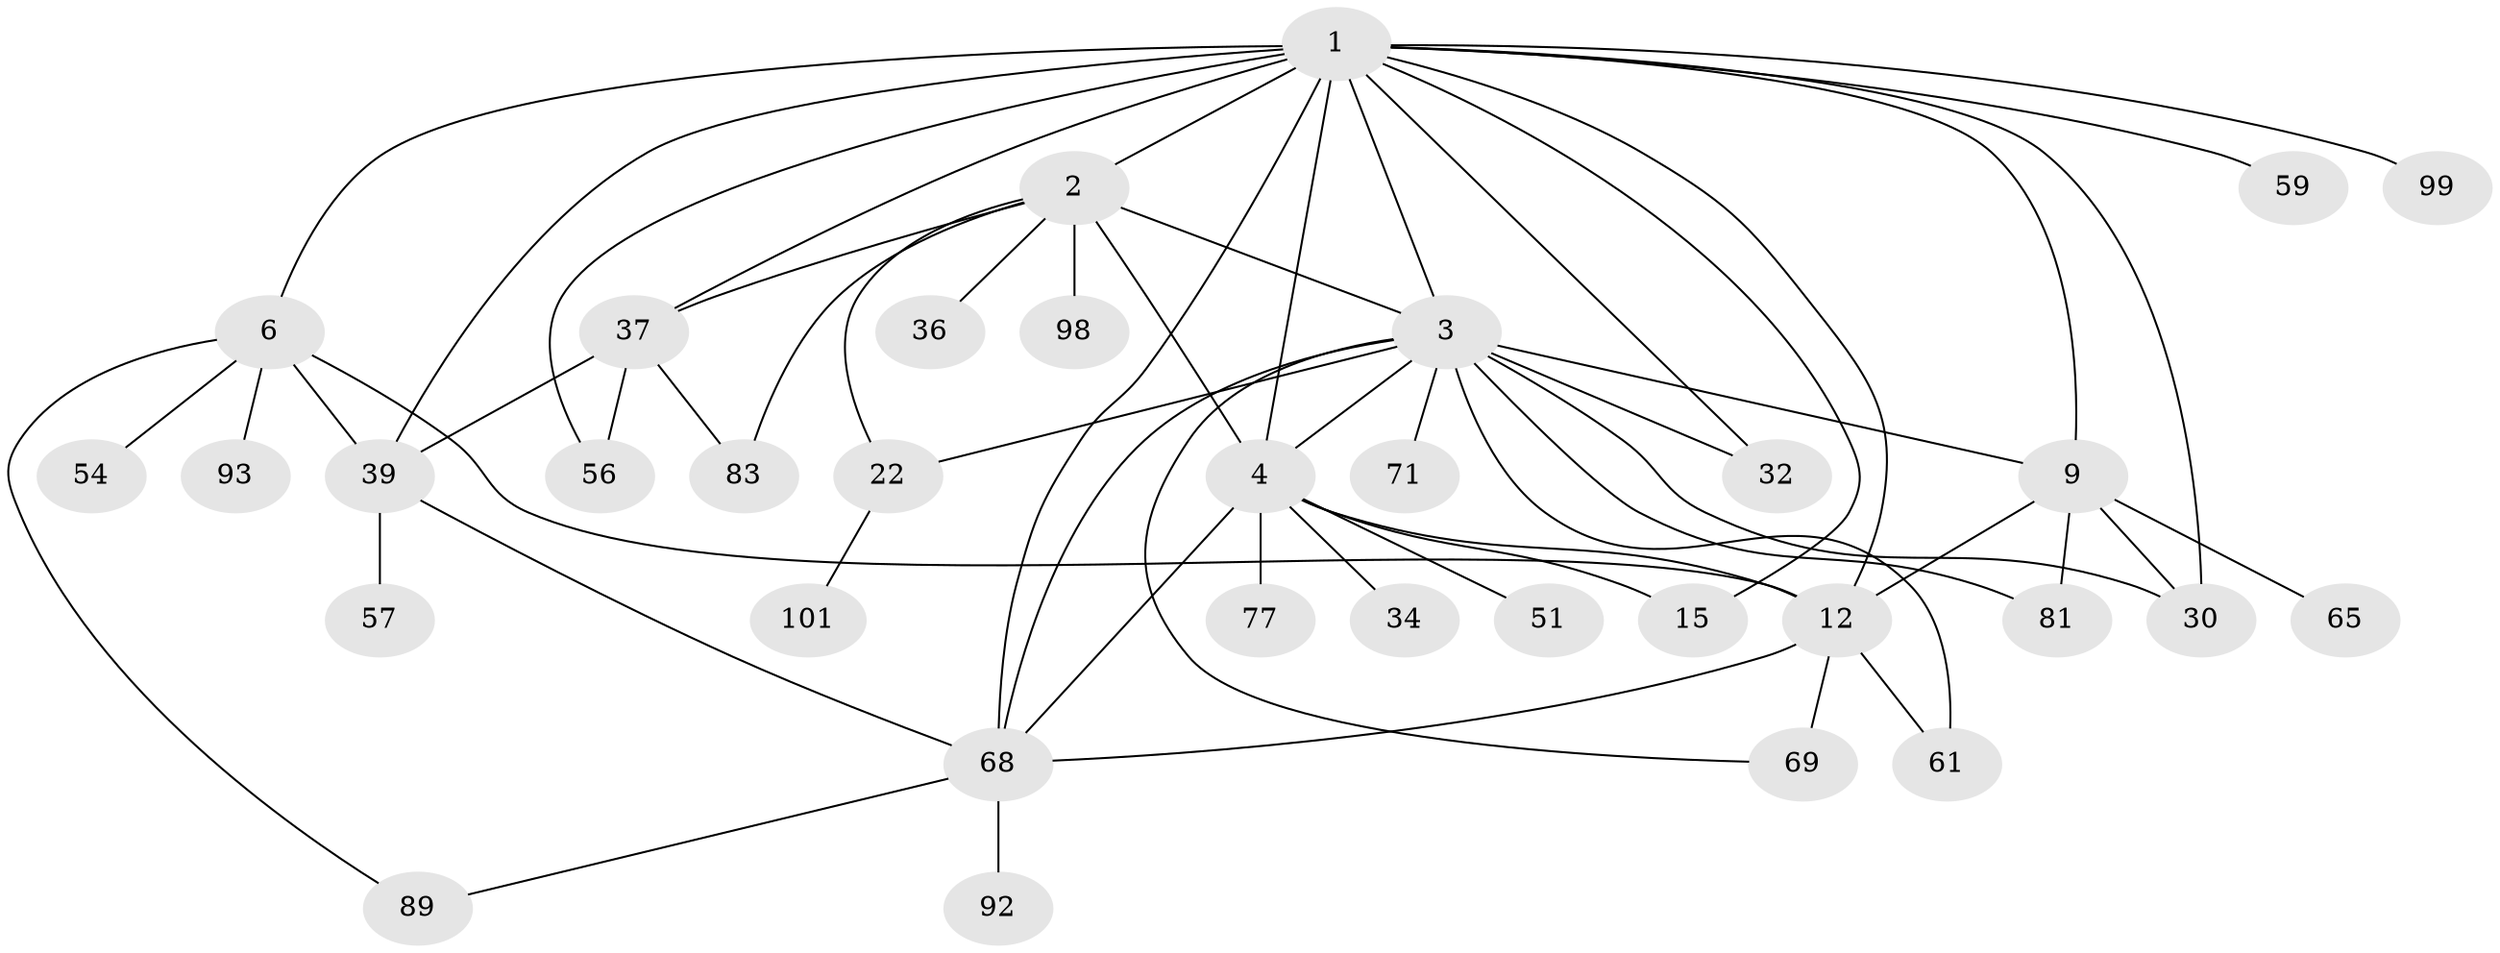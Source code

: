 // original degree distribution, {8: 0.008620689655172414, 4: 0.14655172413793102, 3: 0.1896551724137931, 6: 0.05172413793103448, 5: 0.04310344827586207, 2: 0.3103448275862069, 1: 0.25}
// Generated by graph-tools (version 1.1) at 2025/17/03/04/25 18:17:02]
// undirected, 34 vertices, 58 edges
graph export_dot {
graph [start="1"]
  node [color=gray90,style=filled];
  1 [super="+64+5"];
  2 [super="+10"];
  3 [super="+18+8"];
  4 [super="+100+7+84+17+33"];
  6 [super="+21+40"];
  9 [super="+11"];
  12 [super="+66+53+20"];
  15 [super="+29+62+94+74"];
  22 [super="+60+49"];
  30 [super="+106"];
  32;
  34;
  36;
  37 [super="+115+38+43"];
  39 [super="+50+82"];
  51;
  54;
  56 [super="+80+113+116"];
  57 [super="+58"];
  59;
  61;
  65;
  68 [super="+75+70+79"];
  69 [super="+88"];
  71;
  77 [super="+87"];
  81;
  83;
  89;
  92;
  93;
  98;
  99;
  101;
  1 -- 2 [weight=3];
  1 -- 4 [weight=2];
  1 -- 6;
  1 -- 9;
  1 -- 15 [weight=2];
  1 -- 39;
  1 -- 32;
  1 -- 68;
  1 -- 56;
  1 -- 99;
  1 -- 37;
  1 -- 12;
  1 -- 59;
  1 -- 30;
  1 -- 3;
  2 -- 3;
  2 -- 22;
  2 -- 98;
  2 -- 4;
  2 -- 83;
  2 -- 36;
  2 -- 37;
  3 -- 32;
  3 -- 69;
  3 -- 9;
  3 -- 61;
  3 -- 30;
  3 -- 81;
  3 -- 4;
  3 -- 68;
  3 -- 22;
  3 -- 71;
  4 -- 34 [weight=2];
  4 -- 77;
  4 -- 68 [weight=2];
  4 -- 12;
  4 -- 15 [weight=2];
  4 -- 51;
  6 -- 54;
  6 -- 93;
  6 -- 12;
  6 -- 89;
  6 -- 39;
  9 -- 30;
  9 -- 81;
  9 -- 65;
  9 -- 12;
  12 -- 69 [weight=2];
  12 -- 68;
  12 -- 61;
  22 -- 101;
  37 -- 83;
  37 -- 56;
  37 -- 39;
  39 -- 57;
  39 -- 68;
  68 -- 89;
  68 -- 92;
}
